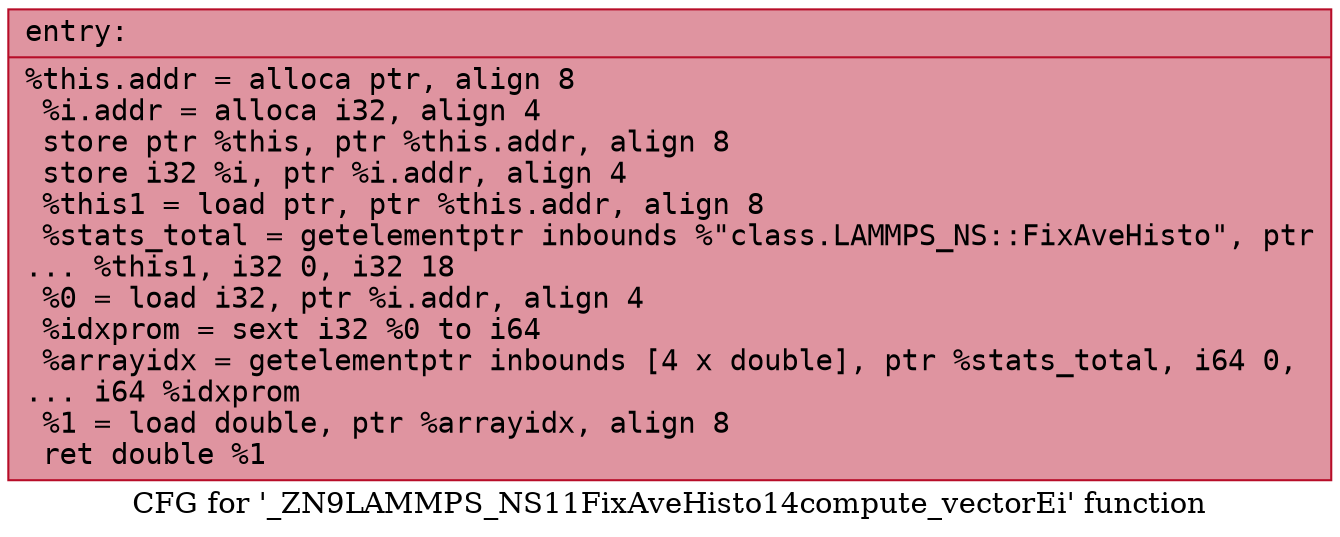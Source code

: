 digraph "CFG for '_ZN9LAMMPS_NS11FixAveHisto14compute_vectorEi' function" {
	label="CFG for '_ZN9LAMMPS_NS11FixAveHisto14compute_vectorEi' function";

	Node0x55c2f2ddcb10 [shape=record,color="#b70d28ff", style=filled, fillcolor="#b70d2870" fontname="Courier",label="{entry:\l|  %this.addr = alloca ptr, align 8\l  %i.addr = alloca i32, align 4\l  store ptr %this, ptr %this.addr, align 8\l  store i32 %i, ptr %i.addr, align 4\l  %this1 = load ptr, ptr %this.addr, align 8\l  %stats_total = getelementptr inbounds %\"class.LAMMPS_NS::FixAveHisto\", ptr\l... %this1, i32 0, i32 18\l  %0 = load i32, ptr %i.addr, align 4\l  %idxprom = sext i32 %0 to i64\l  %arrayidx = getelementptr inbounds [4 x double], ptr %stats_total, i64 0,\l... i64 %idxprom\l  %1 = load double, ptr %arrayidx, align 8\l  ret double %1\l}"];
}
